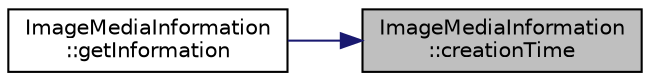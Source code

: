digraph "ImageMediaInformation::creationTime"
{
 // LATEX_PDF_SIZE
  edge [fontname="Helvetica",fontsize="10",labelfontname="Helvetica",labelfontsize="10"];
  node [fontname="Helvetica",fontsize="10",shape=record];
  rankdir="RL";
  Node1 [label="ImageMediaInformation\l::creationTime",height=0.2,width=0.4,color="black", fillcolor="grey75", style="filled", fontcolor="black",tooltip=" "];
  Node1 -> Node2 [dir="back",color="midnightblue",fontsize="10",style="solid",fontname="Helvetica"];
  Node2 [label="ImageMediaInformation\l::getInformation",height=0.2,width=0.4,color="black", fillcolor="white", style="filled",URL="$class_image_media_information.html#ab59a804554c2edf243d753c2730fdf2c",tooltip=" "];
}
